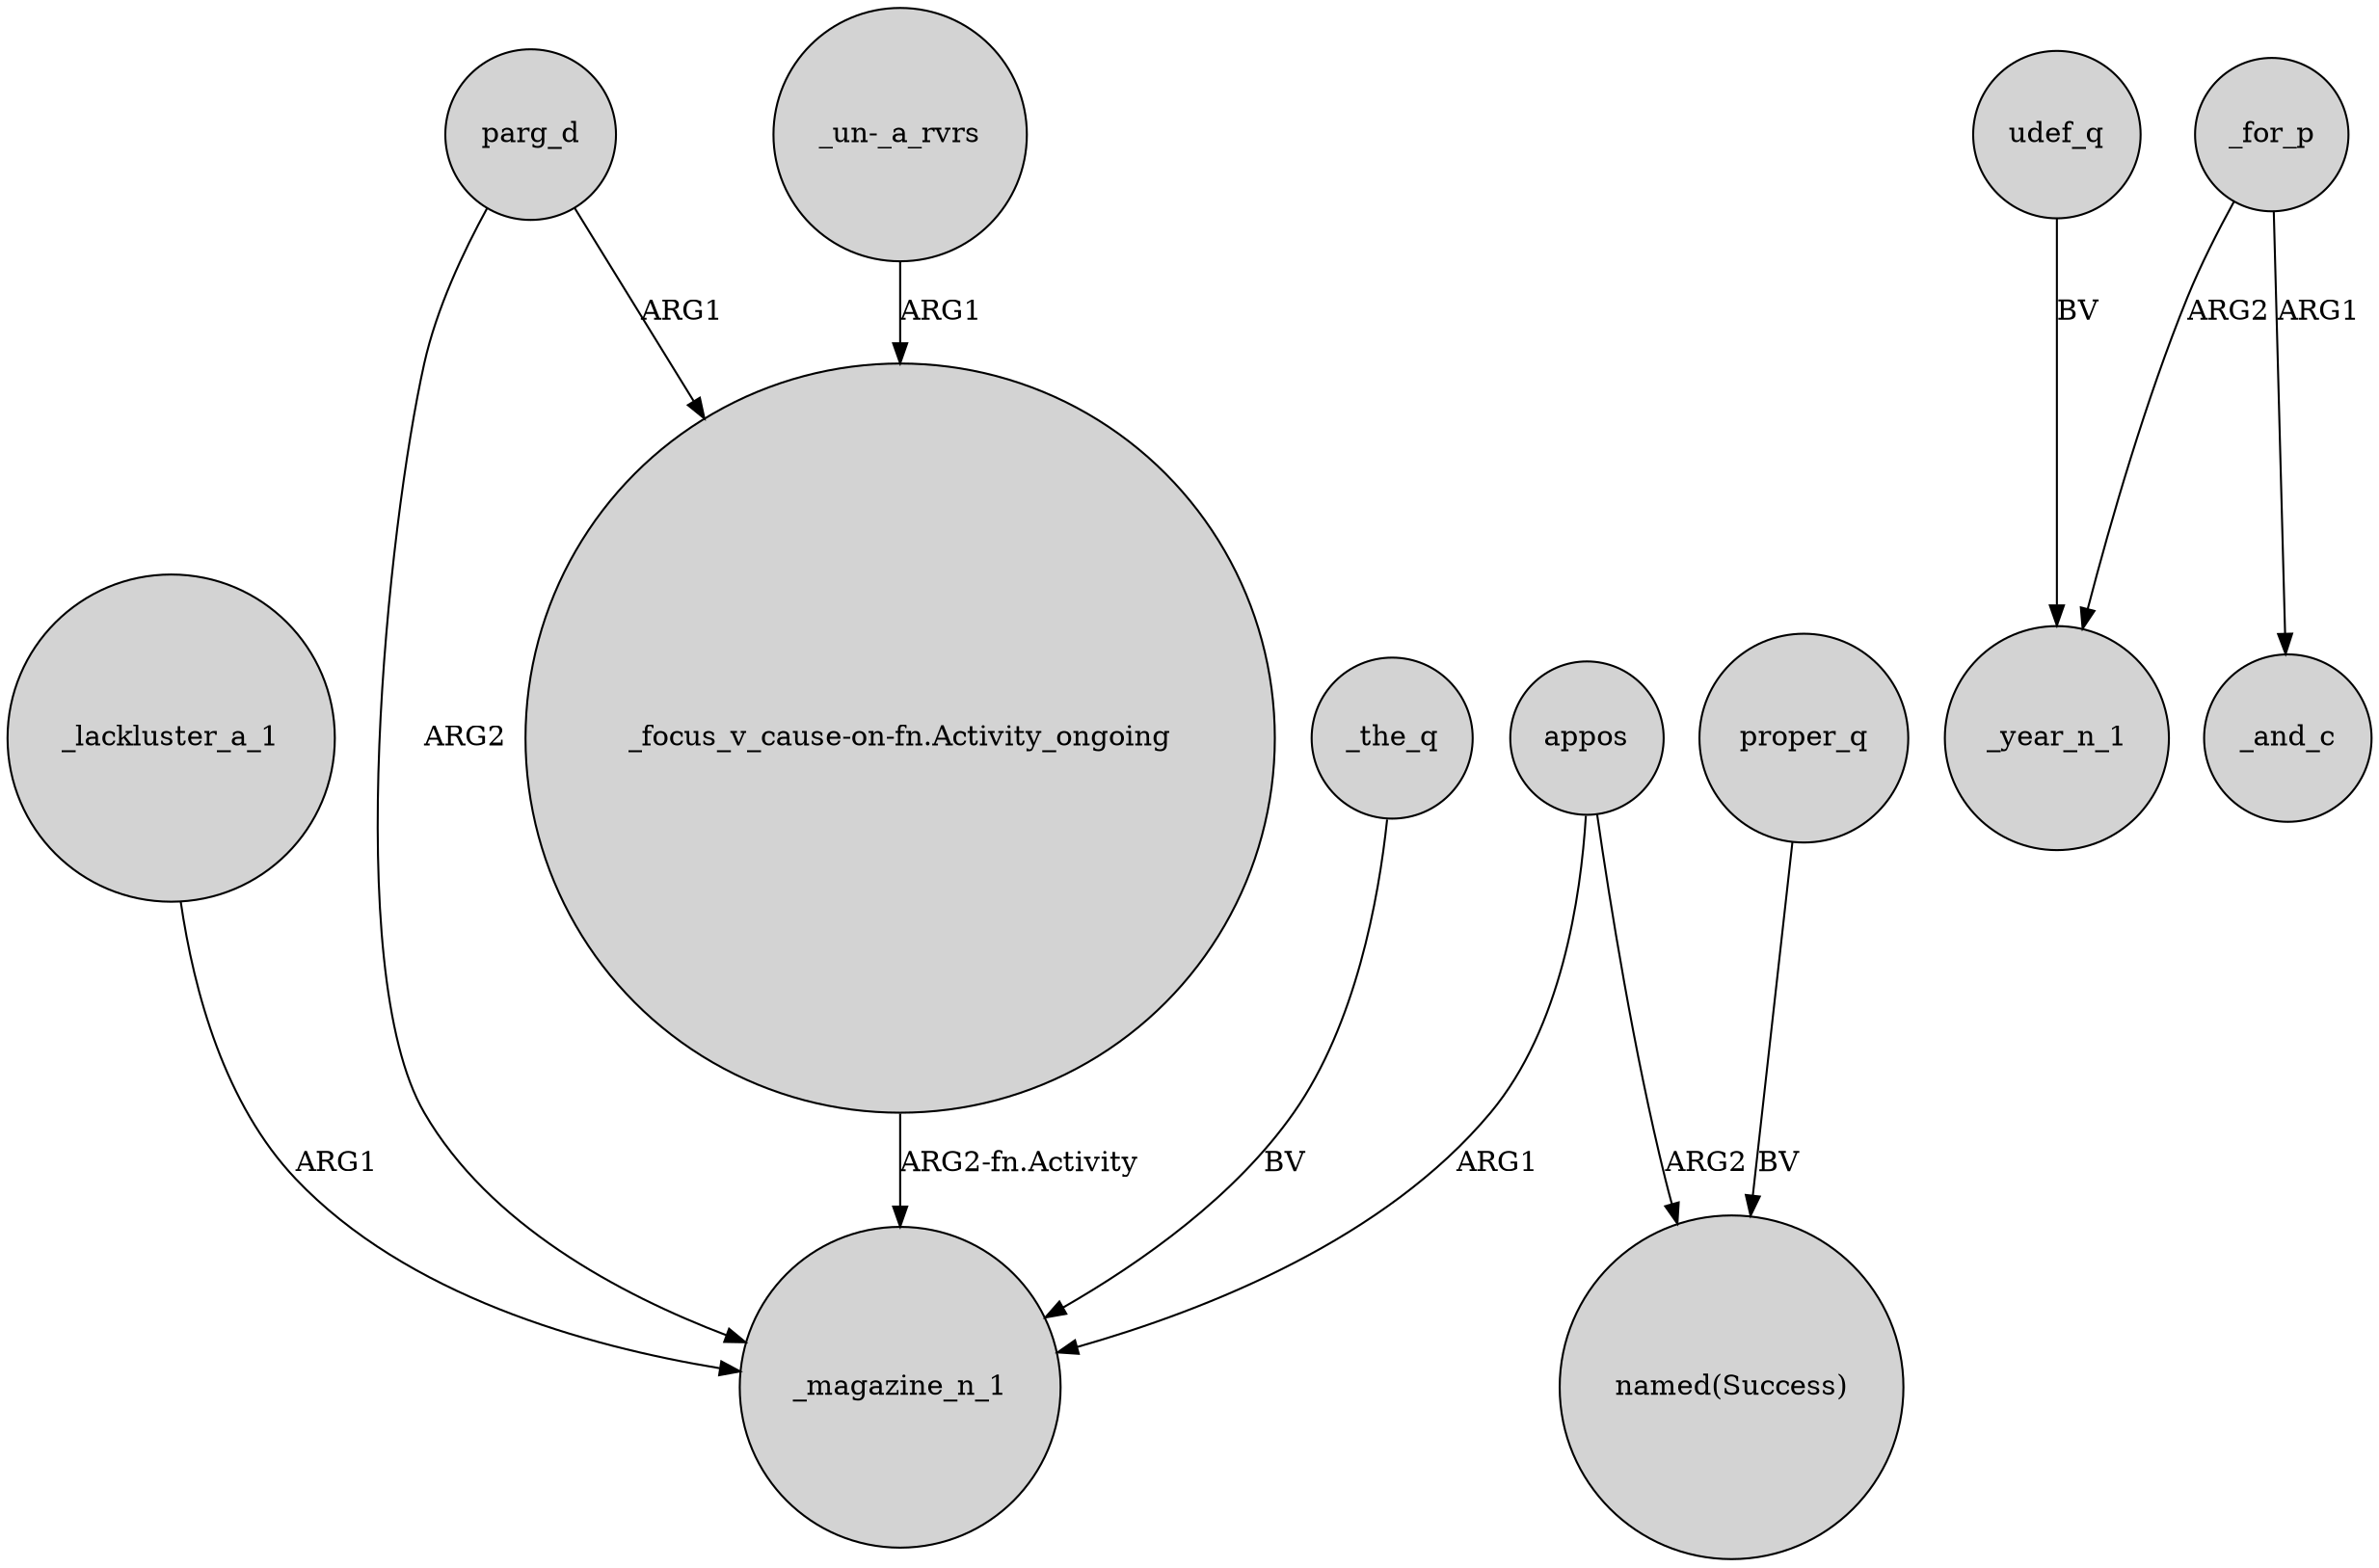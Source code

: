 digraph {
	node [shape=circle style=filled]
	parg_d -> "_focus_v_cause-on-fn.Activity_ongoing" [label=ARG1]
	proper_q -> "named(Success)" [label=BV]
	udef_q -> _year_n_1 [label=BV]
	"_un-_a_rvrs" -> "_focus_v_cause-on-fn.Activity_ongoing" [label=ARG1]
	_lackluster_a_1 -> _magazine_n_1 [label=ARG1]
	_for_p -> _year_n_1 [label=ARG2]
	_for_p -> _and_c [label=ARG1]
	appos -> _magazine_n_1 [label=ARG1]
	"_focus_v_cause-on-fn.Activity_ongoing" -> _magazine_n_1 [label="ARG2-fn.Activity"]
	_the_q -> _magazine_n_1 [label=BV]
	appos -> "named(Success)" [label=ARG2]
	parg_d -> _magazine_n_1 [label=ARG2]
}
